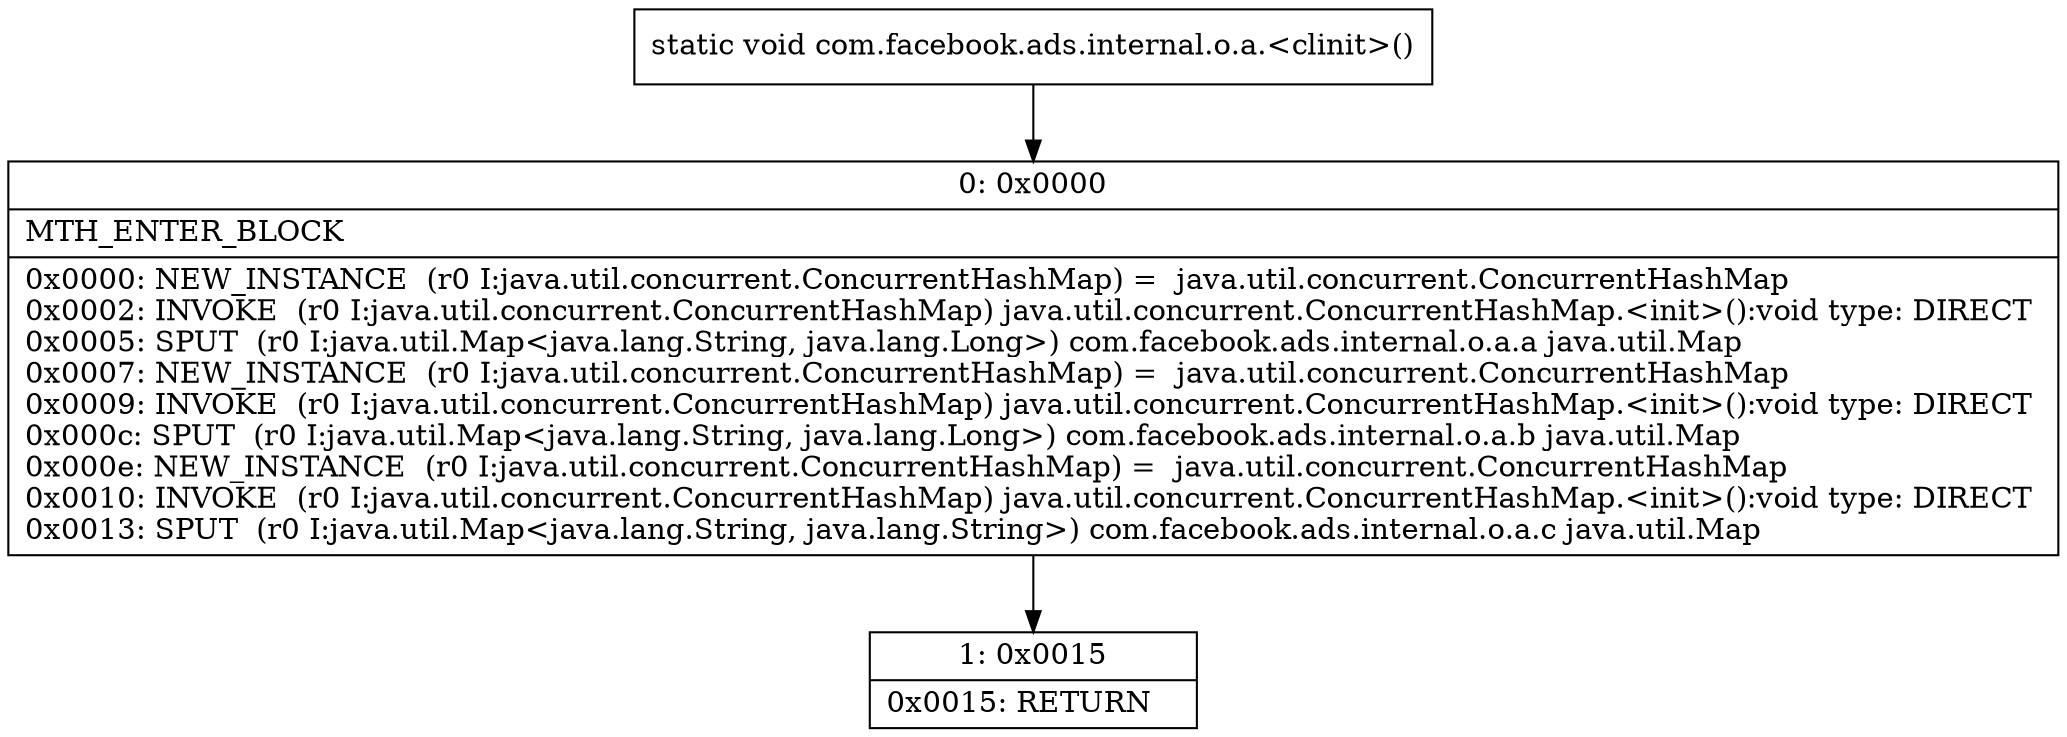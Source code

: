 digraph "CFG forcom.facebook.ads.internal.o.a.\<clinit\>()V" {
Node_0 [shape=record,label="{0\:\ 0x0000|MTH_ENTER_BLOCK\l|0x0000: NEW_INSTANCE  (r0 I:java.util.concurrent.ConcurrentHashMap) =  java.util.concurrent.ConcurrentHashMap \l0x0002: INVOKE  (r0 I:java.util.concurrent.ConcurrentHashMap) java.util.concurrent.ConcurrentHashMap.\<init\>():void type: DIRECT \l0x0005: SPUT  (r0 I:java.util.Map\<java.lang.String, java.lang.Long\>) com.facebook.ads.internal.o.a.a java.util.Map \l0x0007: NEW_INSTANCE  (r0 I:java.util.concurrent.ConcurrentHashMap) =  java.util.concurrent.ConcurrentHashMap \l0x0009: INVOKE  (r0 I:java.util.concurrent.ConcurrentHashMap) java.util.concurrent.ConcurrentHashMap.\<init\>():void type: DIRECT \l0x000c: SPUT  (r0 I:java.util.Map\<java.lang.String, java.lang.Long\>) com.facebook.ads.internal.o.a.b java.util.Map \l0x000e: NEW_INSTANCE  (r0 I:java.util.concurrent.ConcurrentHashMap) =  java.util.concurrent.ConcurrentHashMap \l0x0010: INVOKE  (r0 I:java.util.concurrent.ConcurrentHashMap) java.util.concurrent.ConcurrentHashMap.\<init\>():void type: DIRECT \l0x0013: SPUT  (r0 I:java.util.Map\<java.lang.String, java.lang.String\>) com.facebook.ads.internal.o.a.c java.util.Map \l}"];
Node_1 [shape=record,label="{1\:\ 0x0015|0x0015: RETURN   \l}"];
MethodNode[shape=record,label="{static void com.facebook.ads.internal.o.a.\<clinit\>() }"];
MethodNode -> Node_0;
Node_0 -> Node_1;
}

